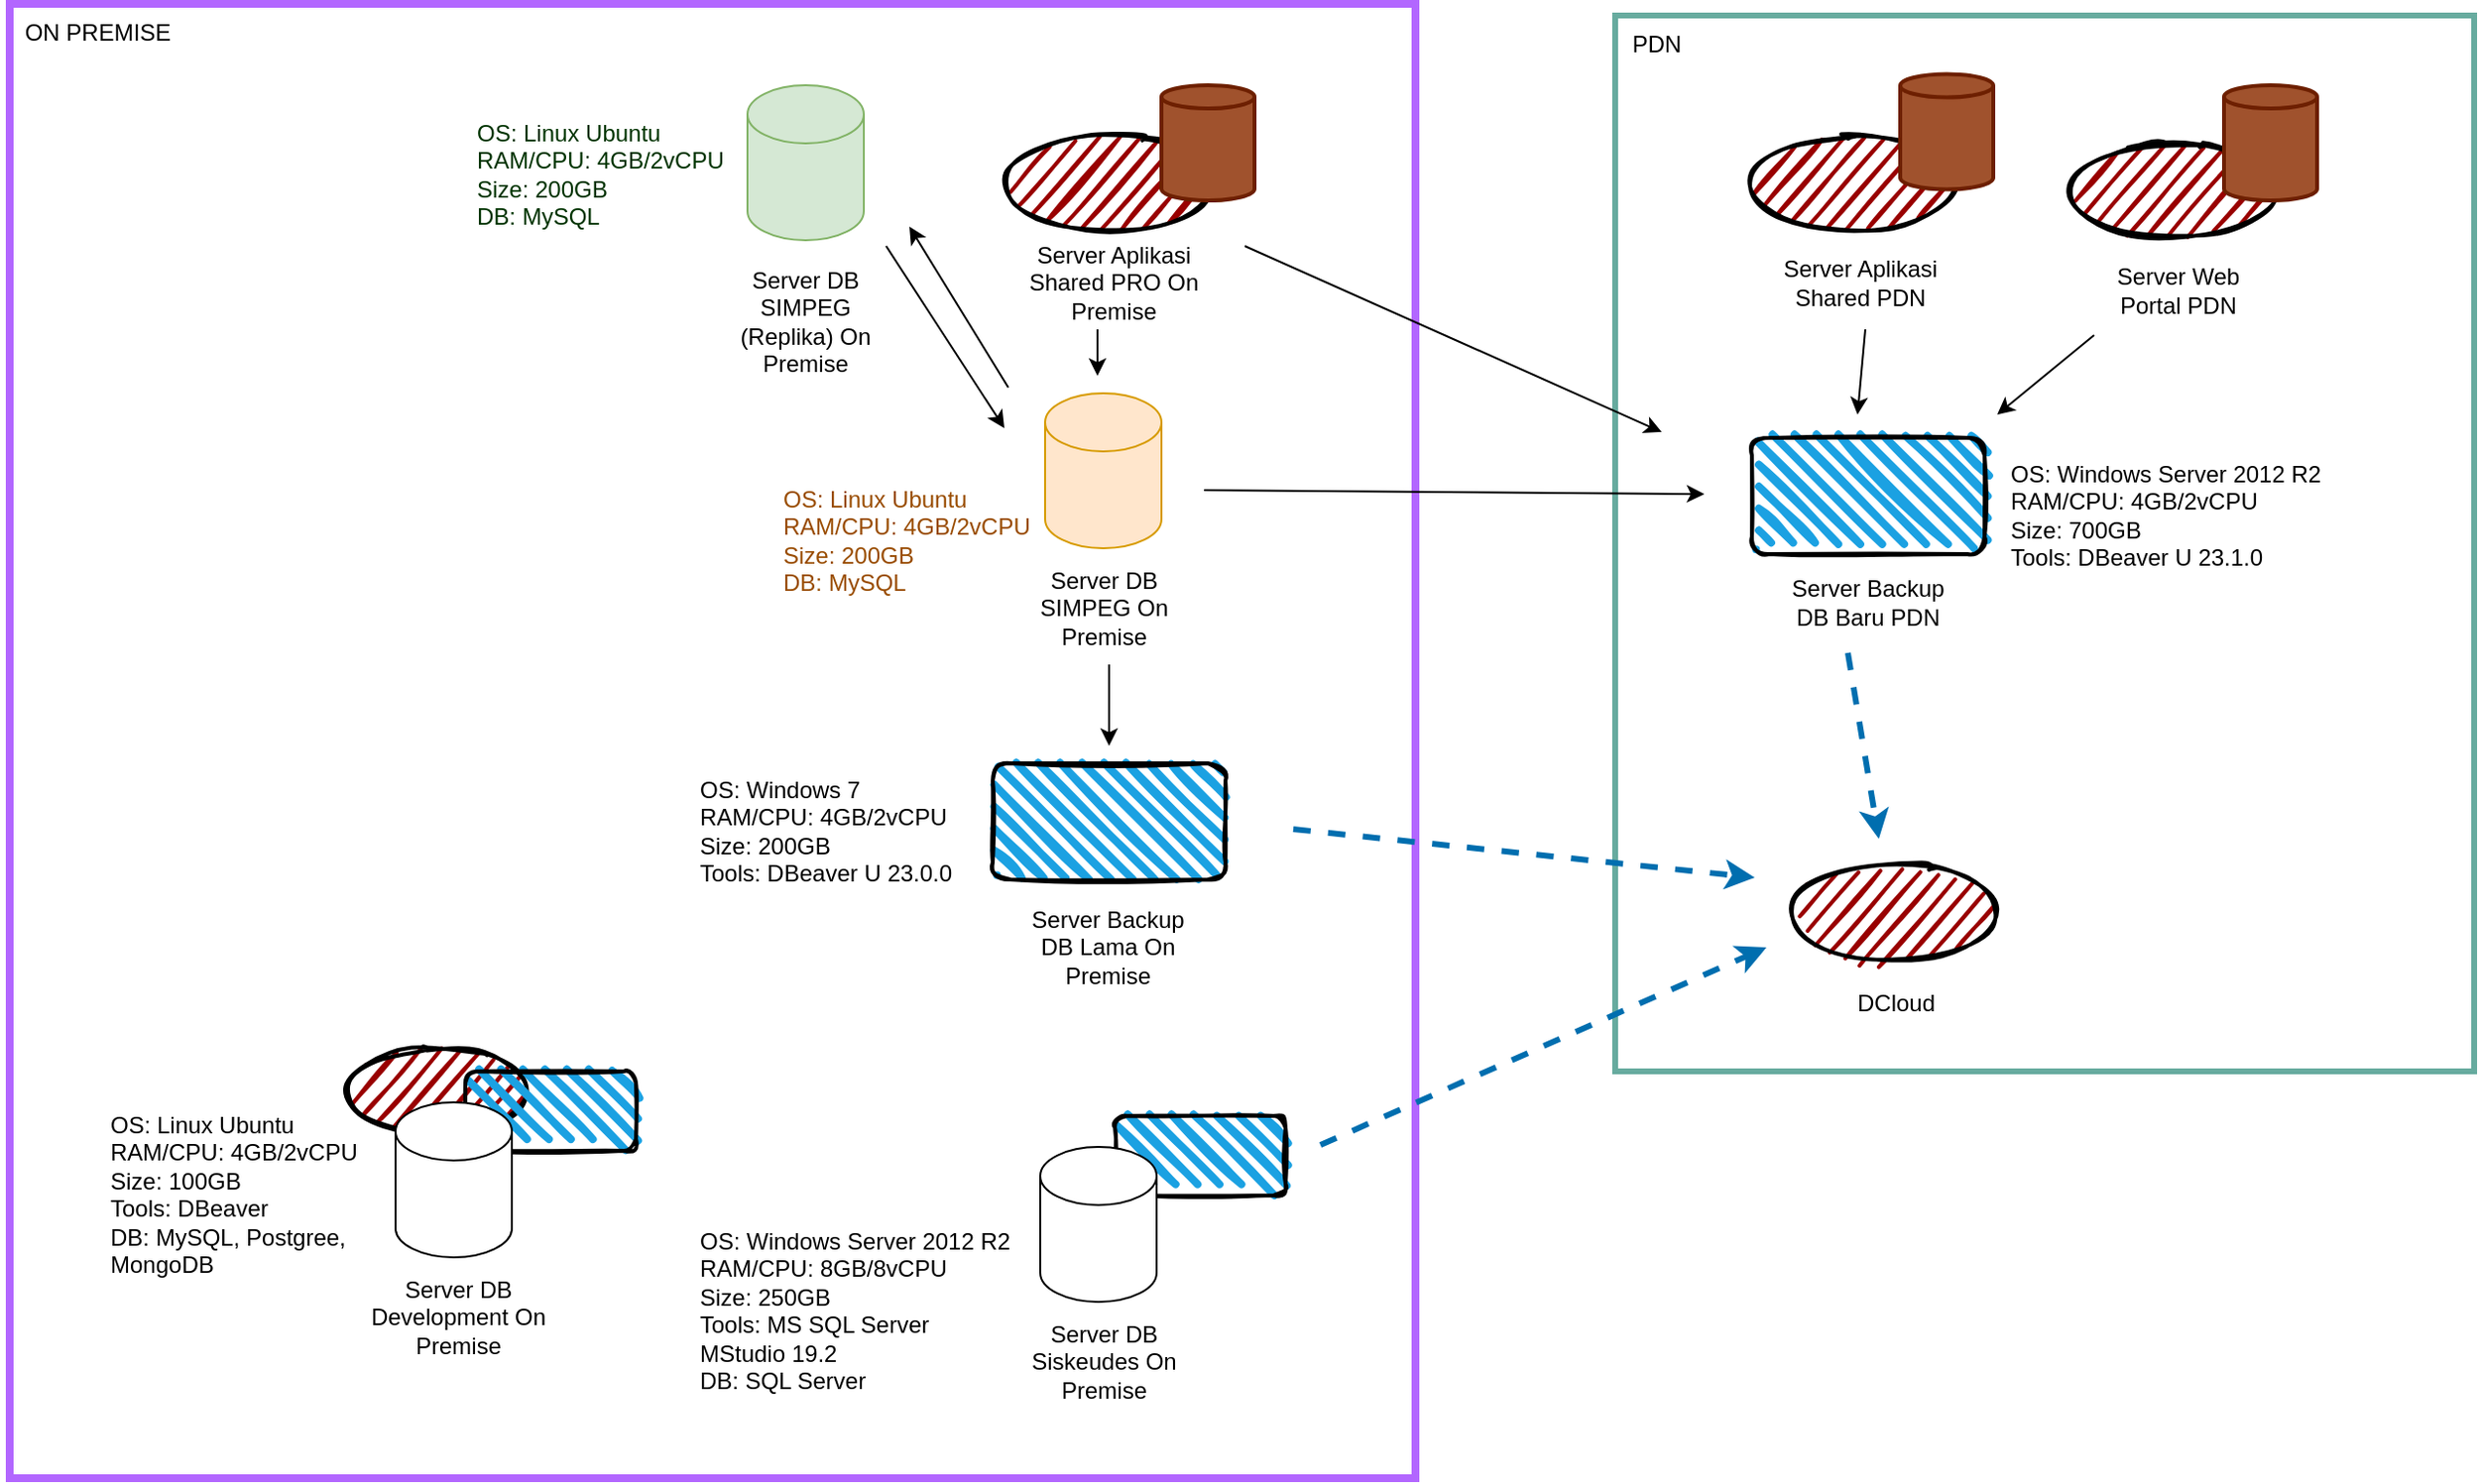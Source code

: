 <mxfile border="50" scale="3" compressed="false" locked="false" version="24.8.3">
  <diagram name="Blank" id="YmL12bMKpDGza6XwsDPr">
    <mxGraphModel dx="3328" dy="1384" grid="0" gridSize="10" guides="1" tooltips="1" connect="1" arrows="1" fold="1" page="0" pageScale="1" pageWidth="827" pageHeight="1169" background="none" math="1" shadow="0">
      <root>
        <mxCell id="X5NqExCQtvZxIxQ7pmgY-0" />
        <mxCell id="1" parent="X5NqExCQtvZxIxQ7pmgY-0" />
        <mxCell id="OPVWLIpL3ypl_xMwNCoC-65" value="" style="rounded=0;whiteSpace=wrap;html=1;fillColor=none;strokeColor=#67AB9F;strokeWidth=3;" parent="1" vertex="1">
          <mxGeometry x="-575" y="-99" width="443" height="545" as="geometry" />
        </mxCell>
        <mxCell id="OPVWLIpL3ypl_xMwNCoC-64" value="" style="rounded=0;whiteSpace=wrap;html=1;fillColor=none;strokeWidth=4;fontColor=#ffffff;strokeColor=#B266FF;" parent="1" vertex="1">
          <mxGeometry x="-1403" y="-105" width="725" height="761" as="geometry" />
        </mxCell>
        <mxCell id="OPVWLIpL3ypl_xMwNCoC-47" value="" style="ellipse;whiteSpace=wrap;html=1;strokeWidth=2;fillWeight=2;hachureGap=8;fillColor=#990000;fillStyle=dots;sketch=1;" parent="1" vertex="1">
          <mxGeometry x="-1228" y="434" width="91" height="44" as="geometry" />
        </mxCell>
        <mxCell id="OPVWLIpL3ypl_xMwNCoC-37" value="" style="rounded=1;whiteSpace=wrap;html=1;strokeWidth=2;fillWeight=4;hachureGap=8;hachureAngle=45;fillColor=#1ba1e2;sketch=1;" parent="1" vertex="1">
          <mxGeometry x="-833" y="469" width="88" height="41" as="geometry" />
        </mxCell>
        <mxCell id="OPVWLIpL3ypl_xMwNCoC-5" value="&lt;div&gt;Server Backup DB Lama On Premise&lt;/div&gt;" style="text;html=1;align=center;verticalAlign=middle;whiteSpace=wrap;rounded=0;" parent="1" vertex="1">
          <mxGeometry x="-885" y="367" width="97" height="30" as="geometry" />
        </mxCell>
        <mxCell id="OPVWLIpL3ypl_xMwNCoC-7" value="DCloud" style="text;html=1;align=center;verticalAlign=middle;whiteSpace=wrap;rounded=0;" parent="1" vertex="1">
          <mxGeometry x="-460.5" y="396" width="60" height="30" as="geometry" />
        </mxCell>
        <mxCell id="OPVWLIpL3ypl_xMwNCoC-9" value="Server Backup DB Baru PDN" style="text;html=1;align=center;verticalAlign=middle;whiteSpace=wrap;rounded=0;" parent="1" vertex="1">
          <mxGeometry x="-493" y="189" width="97" height="30" as="geometry" />
        </mxCell>
        <mxCell id="OPVWLIpL3ypl_xMwNCoC-10" value="" style="shape=cylinder3;whiteSpace=wrap;html=1;boundedLbl=1;backgroundOutline=1;size=15;" parent="1" vertex="1">
          <mxGeometry x="-871.5" y="485" width="60" height="80" as="geometry" />
        </mxCell>
        <mxCell id="OPVWLIpL3ypl_xMwNCoC-11" value="Server DB Siskeudes On Premise" style="text;html=1;align=center;verticalAlign=middle;whiteSpace=wrap;rounded=0;" parent="1" vertex="1">
          <mxGeometry x="-887.5" y="581" width="97" height="30" as="geometry" />
        </mxCell>
        <mxCell id="OPVWLIpL3ypl_xMwNCoC-12" value="&lt;div&gt;OS: Windows 7&lt;br&gt;&lt;/div&gt;&lt;div&gt;RAM/CPU: 4GB/2vCPU&lt;br&gt;&lt;/div&gt;&lt;div&gt;Size: 200GB&lt;br&gt;&lt;/div&gt;&lt;div&gt;Tools: DBeaver U 23.0.0&lt;br&gt;&lt;/div&gt;" style="text;html=1;whiteSpace=wrap;overflow=hidden;rounded=0;" parent="1" vertex="1">
          <mxGeometry x="-1049" y="287" width="166" height="76" as="geometry" />
        </mxCell>
        <mxCell id="OPVWLIpL3ypl_xMwNCoC-13" value="&lt;div&gt;OS: Windows Server 2012 R2&lt;/div&gt;&lt;div&gt;RAM/CPU: 8GB/8vCPU&lt;/div&gt;&lt;div&gt;Size: 250GB&lt;br&gt;&lt;/div&gt;&lt;div&gt;Tools: MS SQL Server MStudio 19.2&lt;/div&gt;&lt;div&gt;DB: SQL Server&lt;br&gt;&lt;/div&gt;" style="text;html=1;whiteSpace=wrap;overflow=hidden;rounded=0;" parent="1" vertex="1">
          <mxGeometry x="-1049" y="520" width="166" height="100" as="geometry" />
        </mxCell>
        <mxCell id="OPVWLIpL3ypl_xMwNCoC-14" value="&lt;div&gt;OS: Windows Server 2012 R2&lt;br&gt;&lt;/div&gt;&lt;div&gt;RAM/CPU: 4GB/2vCPU&lt;br&gt;&lt;/div&gt;&lt;div&gt;Size: 700GB&lt;br&gt;&lt;/div&gt;&lt;div&gt;Tools: DBeaver U 23.1.0&lt;br&gt;&lt;/div&gt;" style="text;html=1;whiteSpace=wrap;overflow=hidden;rounded=0;" parent="1" vertex="1">
          <mxGeometry x="-373" y="124" width="166" height="76" as="geometry" />
        </mxCell>
        <mxCell id="OPVWLIpL3ypl_xMwNCoC-15" value="" style="shape=cylinder3;whiteSpace=wrap;html=1;boundedLbl=1;backgroundOutline=1;size=15;fillColor=#ffe6cc;strokeColor=#d79b00;" parent="1" vertex="1">
          <mxGeometry x="-869" y="96" width="60" height="80" as="geometry" />
        </mxCell>
        <mxCell id="OPVWLIpL3ypl_xMwNCoC-16" value="Server DB SIMPEG On Premise" style="text;html=1;align=center;verticalAlign=middle;whiteSpace=wrap;rounded=0;" parent="1" vertex="1">
          <mxGeometry x="-887.5" y="192" width="97" height="30" as="geometry" />
        </mxCell>
        <mxCell id="OPVWLIpL3ypl_xMwNCoC-17" value="&lt;div&gt;OS: Linux Ubuntu&lt;br&gt;&lt;/div&gt;&lt;div&gt;RAM/CPU: 4GB/2vCPU&lt;br&gt;&lt;/div&gt;&lt;div&gt;Size: 200GB&lt;br&gt;&lt;/div&gt;&lt;div&gt;DB: MySQL&lt;br&gt;&lt;/div&gt;" style="text;html=1;whiteSpace=wrap;overflow=hidden;rounded=0;fontColor=#994C00;" parent="1" vertex="1">
          <mxGeometry x="-1006" y="137" width="166" height="76" as="geometry" />
        </mxCell>
        <mxCell id="OPVWLIpL3ypl_xMwNCoC-27" value="" style="rounded=1;whiteSpace=wrap;html=1;strokeWidth=2;fillWeight=4;hachureGap=8;hachureAngle=45;fillColor=#1ba1e2;sketch=1;" parent="1" vertex="1">
          <mxGeometry x="-896" y="287" width="120" height="60" as="geometry" />
        </mxCell>
        <mxCell id="OPVWLIpL3ypl_xMwNCoC-28" value="" style="rounded=1;whiteSpace=wrap;html=1;strokeWidth=2;fillWeight=4;hachureGap=8;hachureAngle=45;fillColor=#1ba1e2;sketch=1;" parent="1" vertex="1">
          <mxGeometry x="-504.5" y="119" width="120" height="60" as="geometry" />
        </mxCell>
        <mxCell id="OPVWLIpL3ypl_xMwNCoC-29" value="" style="rounded=1;whiteSpace=wrap;html=1;strokeWidth=2;fillWeight=4;hachureGap=8;hachureAngle=45;fillColor=#1ba1e2;sketch=1;" parent="1" vertex="1">
          <mxGeometry x="-1168" y="446" width="88" height="41" as="geometry" />
        </mxCell>
        <mxCell id="OPVWLIpL3ypl_xMwNCoC-30" value="" style="ellipse;whiteSpace=wrap;html=1;strokeWidth=2;fillWeight=2;hachureGap=8;fillColor=#990000;fillStyle=dots;sketch=1;" parent="1" vertex="1">
          <mxGeometry x="-483" y="338" width="103" height="51" as="geometry" />
        </mxCell>
        <mxCell id="OPVWLIpL3ypl_xMwNCoC-31" value="" style="endArrow=classic;html=1;rounded=0;dashed=1;strokeWidth=3;fillColor=#1ba1e2;strokeColor=#006EAF;" parent="1" edge="1">
          <mxGeometry width="50" height="50" relative="1" as="geometry">
            <mxPoint x="-741" y="321" as="sourcePoint" />
            <mxPoint x="-503" y="346" as="targetPoint" />
          </mxGeometry>
        </mxCell>
        <mxCell id="OPVWLIpL3ypl_xMwNCoC-32" value="" style="endArrow=classic;html=1;rounded=0;dashed=1;strokeWidth=3;fillColor=#1ba1e2;strokeColor=#006EAF;" parent="1" edge="1">
          <mxGeometry width="50" height="50" relative="1" as="geometry">
            <mxPoint x="-727" y="484" as="sourcePoint" />
            <mxPoint x="-497" y="382" as="targetPoint" />
          </mxGeometry>
        </mxCell>
        <mxCell id="OPVWLIpL3ypl_xMwNCoC-34" value="" style="shape=cylinder3;whiteSpace=wrap;html=1;boundedLbl=1;backgroundOutline=1;size=15;" parent="1" vertex="1">
          <mxGeometry x="-1204" y="462" width="60" height="80" as="geometry" />
        </mxCell>
        <mxCell id="OPVWLIpL3ypl_xMwNCoC-35" value="Server DB Development On Premise" style="text;html=1;align=center;verticalAlign=middle;whiteSpace=wrap;rounded=0;" parent="1" vertex="1">
          <mxGeometry x="-1220" y="558" width="97" height="30" as="geometry" />
        </mxCell>
        <mxCell id="OPVWLIpL3ypl_xMwNCoC-36" value="&lt;div&gt;OS: Linux Ubuntu&lt;br&gt;&lt;/div&gt;&lt;div&gt;RAM/CPU: 4GB/2vCPU&lt;br&gt;&lt;/div&gt;&lt;div&gt;Size: 100GB&lt;br&gt;&lt;/div&gt;&lt;div&gt;Tools: DBeaver&lt;/div&gt;&lt;div&gt;DB: MySQL, Postgree, MongoDB&lt;br&gt;&lt;/div&gt;" style="text;html=1;whiteSpace=wrap;overflow=hidden;rounded=0;" parent="1" vertex="1">
          <mxGeometry x="-1353" y="460" width="166" height="101" as="geometry" />
        </mxCell>
        <mxCell id="OPVWLIpL3ypl_xMwNCoC-38" value="" style="endArrow=classic;html=1;rounded=0;dashed=1;strokeWidth=3;fillColor=#1ba1e2;strokeColor=#006EAF;" parent="1" edge="1">
          <mxGeometry width="50" height="50" relative="1" as="geometry">
            <mxPoint x="-455" y="230" as="sourcePoint" />
            <mxPoint x="-439" y="326" as="targetPoint" />
          </mxGeometry>
        </mxCell>
        <mxCell id="OPVWLIpL3ypl_xMwNCoC-39" value="" style="endArrow=classic;html=1;rounded=0;" parent="1" edge="1">
          <mxGeometry width="50" height="50" relative="1" as="geometry">
            <mxPoint x="-787" y="146" as="sourcePoint" />
            <mxPoint x="-529" y="148" as="targetPoint" />
          </mxGeometry>
        </mxCell>
        <mxCell id="OPVWLIpL3ypl_xMwNCoC-40" value="" style="endArrow=classic;html=1;rounded=0;" parent="1" edge="1">
          <mxGeometry width="50" height="50" relative="1" as="geometry">
            <mxPoint x="-836" y="236" as="sourcePoint" />
            <mxPoint x="-836" y="278" as="targetPoint" />
          </mxGeometry>
        </mxCell>
        <mxCell id="OPVWLIpL3ypl_xMwNCoC-41" value="" style="ellipse;whiteSpace=wrap;html=1;strokeWidth=2;fillWeight=2;hachureGap=8;fillColor=#990000;fillStyle=dots;sketch=1;" parent="1" vertex="1">
          <mxGeometry x="-503.5" y="-38" width="103" height="51" as="geometry" />
        </mxCell>
        <mxCell id="OPVWLIpL3ypl_xMwNCoC-42" value="Server Aplikasi Shared PDN" style="text;html=1;align=center;verticalAlign=middle;whiteSpace=wrap;rounded=0;" parent="1" vertex="1">
          <mxGeometry x="-497.5" y="24" width="97" height="30" as="geometry" />
        </mxCell>
        <mxCell id="OPVWLIpL3ypl_xMwNCoC-43" value="" style="ellipse;whiteSpace=wrap;html=1;strokeWidth=2;fillWeight=2;hachureGap=8;fillColor=#990000;fillStyle=dots;sketch=1;" parent="1" vertex="1">
          <mxGeometry x="-888" y="-38" width="103" height="51" as="geometry" />
        </mxCell>
        <mxCell id="OPVWLIpL3ypl_xMwNCoC-44" value="Server Aplikasi Shared PRO On Premise" style="text;html=1;align=center;verticalAlign=middle;whiteSpace=wrap;rounded=0;" parent="1" vertex="1">
          <mxGeometry x="-882" y="24" width="97" height="30" as="geometry" />
        </mxCell>
        <mxCell id="OPVWLIpL3ypl_xMwNCoC-48" value="" style="endArrow=classic;html=1;rounded=0;" parent="1" edge="1">
          <mxGeometry width="50" height="50" relative="1" as="geometry">
            <mxPoint x="-446" y="63" as="sourcePoint" />
            <mxPoint x="-450" y="107" as="targetPoint" />
          </mxGeometry>
        </mxCell>
        <mxCell id="OPVWLIpL3ypl_xMwNCoC-49" value="" style="endArrow=classic;html=1;rounded=0;" parent="1" edge="1">
          <mxGeometry width="50" height="50" relative="1" as="geometry">
            <mxPoint x="-842" y="63" as="sourcePoint" />
            <mxPoint x="-842" y="87" as="targetPoint" />
          </mxGeometry>
        </mxCell>
        <mxCell id="OPVWLIpL3ypl_xMwNCoC-50" value="" style="shape=cylinder3;whiteSpace=wrap;html=1;boundedLbl=1;backgroundOutline=1;size=15;fillColor=#d5e8d4;strokeColor=#82b366;" parent="1" vertex="1">
          <mxGeometry x="-1022.5" y="-63" width="60" height="80" as="geometry" />
        </mxCell>
        <mxCell id="OPVWLIpL3ypl_xMwNCoC-51" value="Server DB SIMPEG (Replika) On Premise" style="text;html=1;align=center;verticalAlign=middle;whiteSpace=wrap;rounded=0;" parent="1" vertex="1">
          <mxGeometry x="-1041" y="44" width="97" height="30" as="geometry" />
        </mxCell>
        <mxCell id="OPVWLIpL3ypl_xMwNCoC-52" value="" style="endArrow=classic;html=1;rounded=0;" parent="1" edge="1">
          <mxGeometry width="50" height="50" relative="1" as="geometry">
            <mxPoint x="-888" y="93" as="sourcePoint" />
            <mxPoint x="-939" y="10" as="targetPoint" />
          </mxGeometry>
        </mxCell>
        <mxCell id="OPVWLIpL3ypl_xMwNCoC-53" value="" style="endArrow=classic;html=1;rounded=0;" parent="1" edge="1">
          <mxGeometry width="50" height="50" relative="1" as="geometry">
            <mxPoint x="-951" y="20" as="sourcePoint" />
            <mxPoint x="-890" y="114" as="targetPoint" />
          </mxGeometry>
        </mxCell>
        <mxCell id="OPVWLIpL3ypl_xMwNCoC-54" value="&lt;div&gt;OS: Linux Ubuntu&lt;br&gt;&lt;/div&gt;&lt;div&gt;RAM/CPU: 4GB/2vCPU&lt;br&gt;&lt;/div&gt;&lt;div&gt;Size: 200GB&lt;br&gt;&lt;/div&gt;&lt;div&gt;DB: MySQL&lt;br&gt;&lt;/div&gt;" style="text;html=1;whiteSpace=wrap;overflow=hidden;rounded=0;fontColor=#003300;" parent="1" vertex="1">
          <mxGeometry x="-1164" y="-52" width="166" height="76" as="geometry" />
        </mxCell>
        <mxCell id="OPVWLIpL3ypl_xMwNCoC-56" value="" style="ellipse;whiteSpace=wrap;html=1;strokeWidth=2;fillWeight=2;hachureGap=8;fillColor=#990000;fillStyle=dots;sketch=1;" parent="1" vertex="1">
          <mxGeometry x="-339" y="-34" width="103" height="51" as="geometry" />
        </mxCell>
        <mxCell id="OPVWLIpL3ypl_xMwNCoC-57" value="Server Web Portal PDN" style="text;html=1;align=center;verticalAlign=middle;whiteSpace=wrap;rounded=0;" parent="1" vertex="1">
          <mxGeometry x="-333" y="28" width="97" height="30" as="geometry" />
        </mxCell>
        <mxCell id="OPVWLIpL3ypl_xMwNCoC-58" value="" style="endArrow=classic;html=1;rounded=0;" parent="1" edge="1">
          <mxGeometry width="50" height="50" relative="1" as="geometry">
            <mxPoint x="-328" y="66" as="sourcePoint" />
            <mxPoint x="-378" y="107" as="targetPoint" />
          </mxGeometry>
        </mxCell>
        <mxCell id="OPVWLIpL3ypl_xMwNCoC-59" value="" style="shape=cylinder3;whiteSpace=wrap;html=1;boundedLbl=1;backgroundOutline=1;size=6;strokeWidth=2;fillColor=#a0522d;fontColor=#ffffff;strokeColor=#6D1F00;" parent="1" vertex="1">
          <mxGeometry x="-809" y="-63" width="48" height="59.5" as="geometry" />
        </mxCell>
        <mxCell id="OPVWLIpL3ypl_xMwNCoC-60" value="" style="shape=cylinder3;whiteSpace=wrap;html=1;boundedLbl=1;backgroundOutline=1;size=6;strokeWidth=2;fillColor=#a0522d;fontColor=#ffffff;strokeColor=#6D1F00;" parent="1" vertex="1">
          <mxGeometry x="-428" y="-68.75" width="48" height="59.5" as="geometry" />
        </mxCell>
        <mxCell id="OPVWLIpL3ypl_xMwNCoC-61" value="" style="shape=cylinder3;whiteSpace=wrap;html=1;boundedLbl=1;backgroundOutline=1;size=6;strokeWidth=2;fillColor=#a0522d;fontColor=#ffffff;strokeColor=#6D1F00;" parent="1" vertex="1">
          <mxGeometry x="-261" y="-63" width="48" height="59.5" as="geometry" />
        </mxCell>
        <mxCell id="g5xEGFVdyzLdgF73aM4j-4" value="" style="endArrow=classic;html=1;rounded=0;" edge="1" parent="1">
          <mxGeometry width="50" height="50" relative="1" as="geometry">
            <mxPoint x="-766" y="20" as="sourcePoint" />
            <mxPoint x="-551" y="116" as="targetPoint" />
          </mxGeometry>
        </mxCell>
        <mxCell id="g5xEGFVdyzLdgF73aM4j-6" value="ON PREMISE" style="text;html=1;align=center;verticalAlign=middle;whiteSpace=wrap;rounded=0;" vertex="1" parent="1">
          <mxGeometry x="-1408" y="-105" width="101" height="30" as="geometry" />
        </mxCell>
        <mxCell id="g5xEGFVdyzLdgF73aM4j-7" value="PDN" style="text;html=1;align=center;verticalAlign=middle;whiteSpace=wrap;rounded=0;" vertex="1" parent="1">
          <mxGeometry x="-589" y="-99" width="71" height="30" as="geometry" />
        </mxCell>
      </root>
    </mxGraphModel>
  </diagram>
</mxfile>
